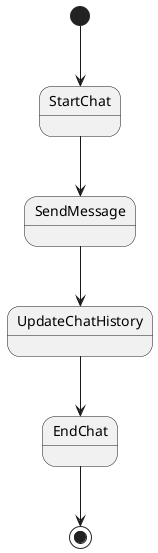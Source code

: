 @startuml
[*] --> StartChat
StartChat --> SendMessage
SendMessage --> UpdateChatHistory
UpdateChatHistory --> EndChat
EndChat --> [*]
@enduml

